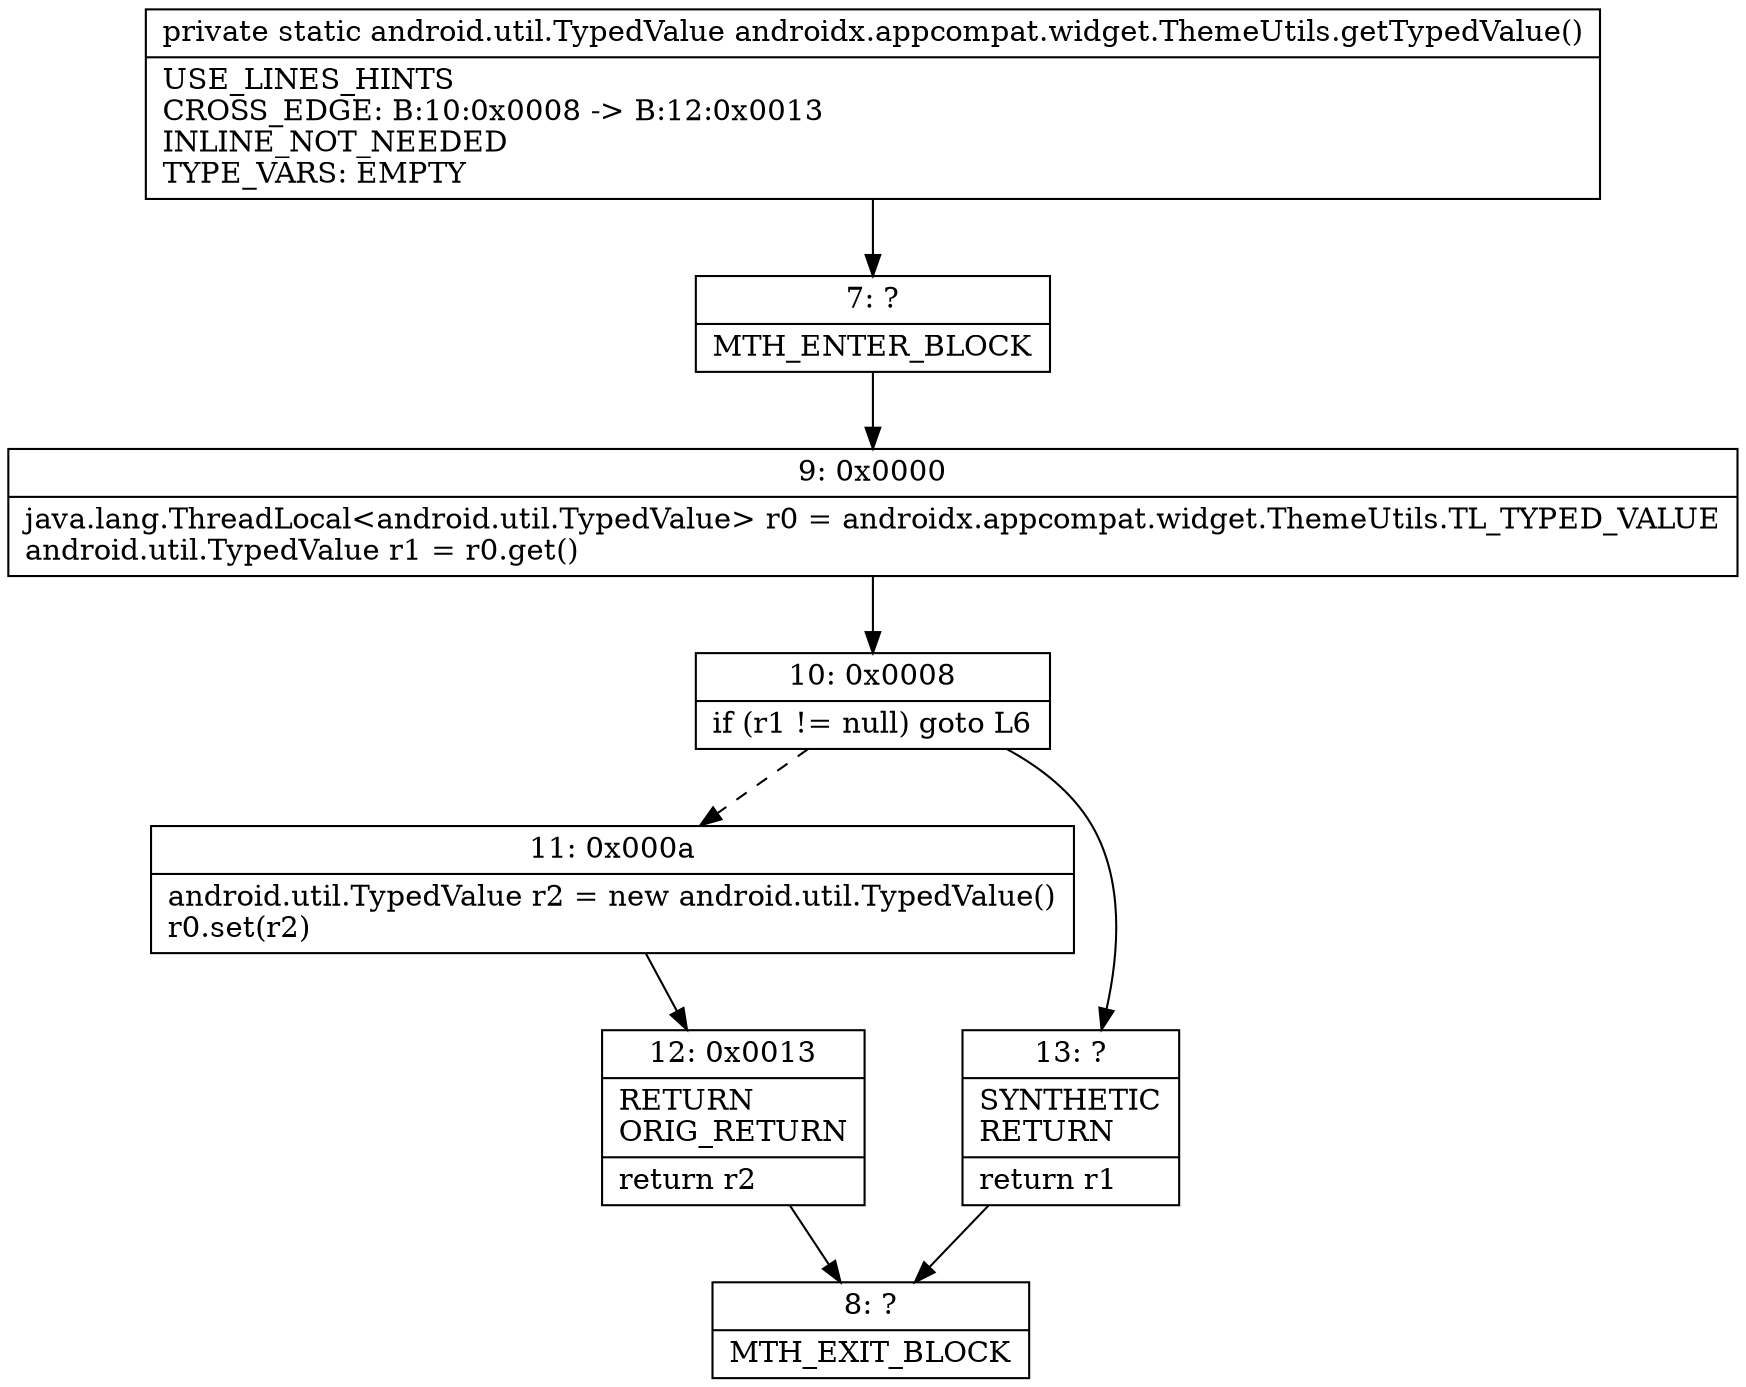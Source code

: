 digraph "CFG forandroidx.appcompat.widget.ThemeUtils.getTypedValue()Landroid\/util\/TypedValue;" {
Node_7 [shape=record,label="{7\:\ ?|MTH_ENTER_BLOCK\l}"];
Node_9 [shape=record,label="{9\:\ 0x0000|java.lang.ThreadLocal\<android.util.TypedValue\> r0 = androidx.appcompat.widget.ThemeUtils.TL_TYPED_VALUE\landroid.util.TypedValue r1 = r0.get()\l}"];
Node_10 [shape=record,label="{10\:\ 0x0008|if (r1 != null) goto L6\l}"];
Node_11 [shape=record,label="{11\:\ 0x000a|android.util.TypedValue r2 = new android.util.TypedValue()\lr0.set(r2)\l}"];
Node_12 [shape=record,label="{12\:\ 0x0013|RETURN\lORIG_RETURN\l|return r2\l}"];
Node_8 [shape=record,label="{8\:\ ?|MTH_EXIT_BLOCK\l}"];
Node_13 [shape=record,label="{13\:\ ?|SYNTHETIC\lRETURN\l|return r1\l}"];
MethodNode[shape=record,label="{private static android.util.TypedValue androidx.appcompat.widget.ThemeUtils.getTypedValue()  | USE_LINES_HINTS\lCROSS_EDGE: B:10:0x0008 \-\> B:12:0x0013\lINLINE_NOT_NEEDED\lTYPE_VARS: EMPTY\l}"];
MethodNode -> Node_7;Node_7 -> Node_9;
Node_9 -> Node_10;
Node_10 -> Node_11[style=dashed];
Node_10 -> Node_13;
Node_11 -> Node_12;
Node_12 -> Node_8;
Node_13 -> Node_8;
}

